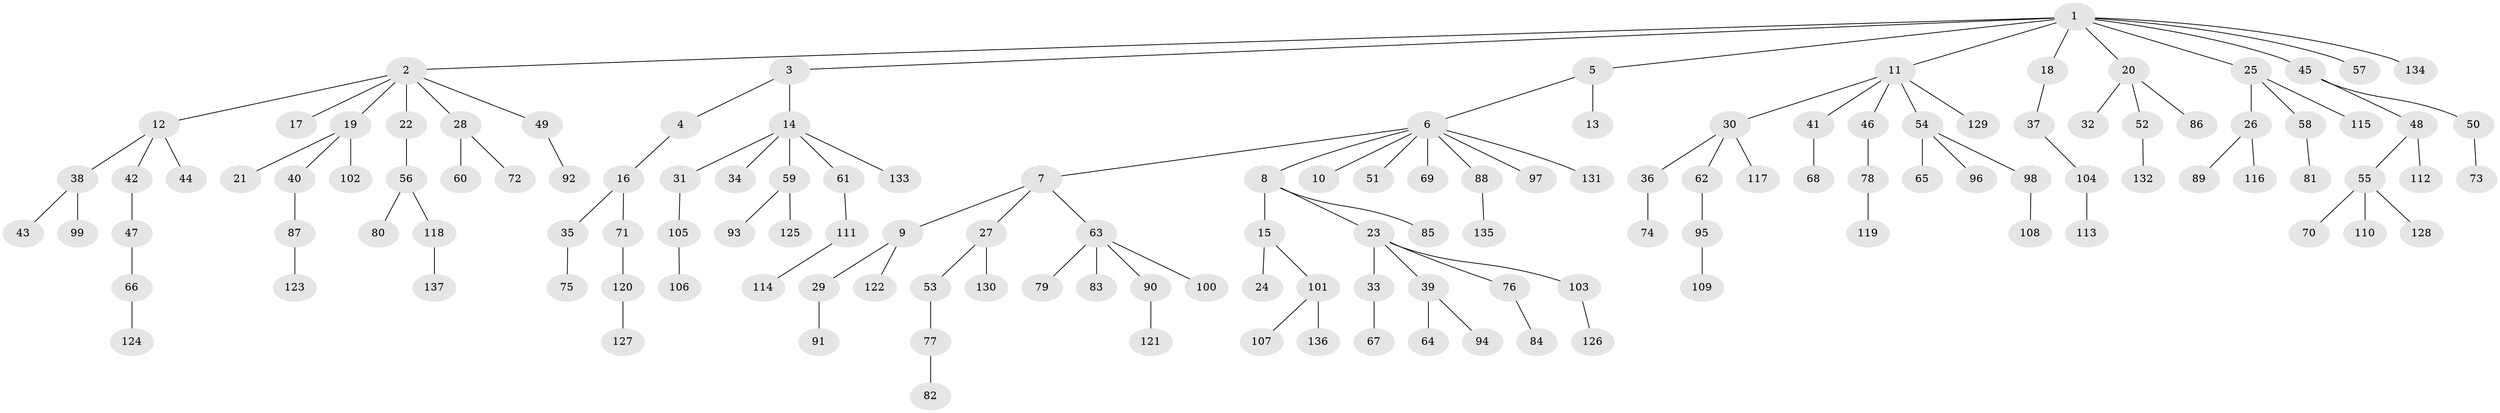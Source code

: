 // coarse degree distribution, {12: 0.010526315789473684, 7: 0.021052631578947368, 3: 0.08421052631578947, 2: 0.22105263157894736, 8: 0.010526315789473684, 4: 0.06315789473684211, 1: 0.5684210526315789, 5: 0.021052631578947368}
// Generated by graph-tools (version 1.1) at 2025/24/03/03/25 07:24:06]
// undirected, 137 vertices, 136 edges
graph export_dot {
graph [start="1"]
  node [color=gray90,style=filled];
  1;
  2;
  3;
  4;
  5;
  6;
  7;
  8;
  9;
  10;
  11;
  12;
  13;
  14;
  15;
  16;
  17;
  18;
  19;
  20;
  21;
  22;
  23;
  24;
  25;
  26;
  27;
  28;
  29;
  30;
  31;
  32;
  33;
  34;
  35;
  36;
  37;
  38;
  39;
  40;
  41;
  42;
  43;
  44;
  45;
  46;
  47;
  48;
  49;
  50;
  51;
  52;
  53;
  54;
  55;
  56;
  57;
  58;
  59;
  60;
  61;
  62;
  63;
  64;
  65;
  66;
  67;
  68;
  69;
  70;
  71;
  72;
  73;
  74;
  75;
  76;
  77;
  78;
  79;
  80;
  81;
  82;
  83;
  84;
  85;
  86;
  87;
  88;
  89;
  90;
  91;
  92;
  93;
  94;
  95;
  96;
  97;
  98;
  99;
  100;
  101;
  102;
  103;
  104;
  105;
  106;
  107;
  108;
  109;
  110;
  111;
  112;
  113;
  114;
  115;
  116;
  117;
  118;
  119;
  120;
  121;
  122;
  123;
  124;
  125;
  126;
  127;
  128;
  129;
  130;
  131;
  132;
  133;
  134;
  135;
  136;
  137;
  1 -- 2;
  1 -- 3;
  1 -- 5;
  1 -- 11;
  1 -- 18;
  1 -- 20;
  1 -- 25;
  1 -- 45;
  1 -- 57;
  1 -- 134;
  2 -- 12;
  2 -- 17;
  2 -- 19;
  2 -- 22;
  2 -- 28;
  2 -- 49;
  3 -- 4;
  3 -- 14;
  4 -- 16;
  5 -- 6;
  5 -- 13;
  6 -- 7;
  6 -- 8;
  6 -- 10;
  6 -- 51;
  6 -- 69;
  6 -- 88;
  6 -- 97;
  6 -- 131;
  7 -- 9;
  7 -- 27;
  7 -- 63;
  8 -- 15;
  8 -- 23;
  8 -- 85;
  9 -- 29;
  9 -- 122;
  11 -- 30;
  11 -- 41;
  11 -- 46;
  11 -- 54;
  11 -- 129;
  12 -- 38;
  12 -- 42;
  12 -- 44;
  14 -- 31;
  14 -- 34;
  14 -- 59;
  14 -- 61;
  14 -- 133;
  15 -- 24;
  15 -- 101;
  16 -- 35;
  16 -- 71;
  18 -- 37;
  19 -- 21;
  19 -- 40;
  19 -- 102;
  20 -- 32;
  20 -- 52;
  20 -- 86;
  22 -- 56;
  23 -- 33;
  23 -- 39;
  23 -- 76;
  23 -- 103;
  25 -- 26;
  25 -- 58;
  25 -- 115;
  26 -- 89;
  26 -- 116;
  27 -- 53;
  27 -- 130;
  28 -- 60;
  28 -- 72;
  29 -- 91;
  30 -- 36;
  30 -- 62;
  30 -- 117;
  31 -- 105;
  33 -- 67;
  35 -- 75;
  36 -- 74;
  37 -- 104;
  38 -- 43;
  38 -- 99;
  39 -- 64;
  39 -- 94;
  40 -- 87;
  41 -- 68;
  42 -- 47;
  45 -- 48;
  45 -- 50;
  46 -- 78;
  47 -- 66;
  48 -- 55;
  48 -- 112;
  49 -- 92;
  50 -- 73;
  52 -- 132;
  53 -- 77;
  54 -- 65;
  54 -- 96;
  54 -- 98;
  55 -- 70;
  55 -- 110;
  55 -- 128;
  56 -- 80;
  56 -- 118;
  58 -- 81;
  59 -- 93;
  59 -- 125;
  61 -- 111;
  62 -- 95;
  63 -- 79;
  63 -- 83;
  63 -- 90;
  63 -- 100;
  66 -- 124;
  71 -- 120;
  76 -- 84;
  77 -- 82;
  78 -- 119;
  87 -- 123;
  88 -- 135;
  90 -- 121;
  95 -- 109;
  98 -- 108;
  101 -- 107;
  101 -- 136;
  103 -- 126;
  104 -- 113;
  105 -- 106;
  111 -- 114;
  118 -- 137;
  120 -- 127;
}
